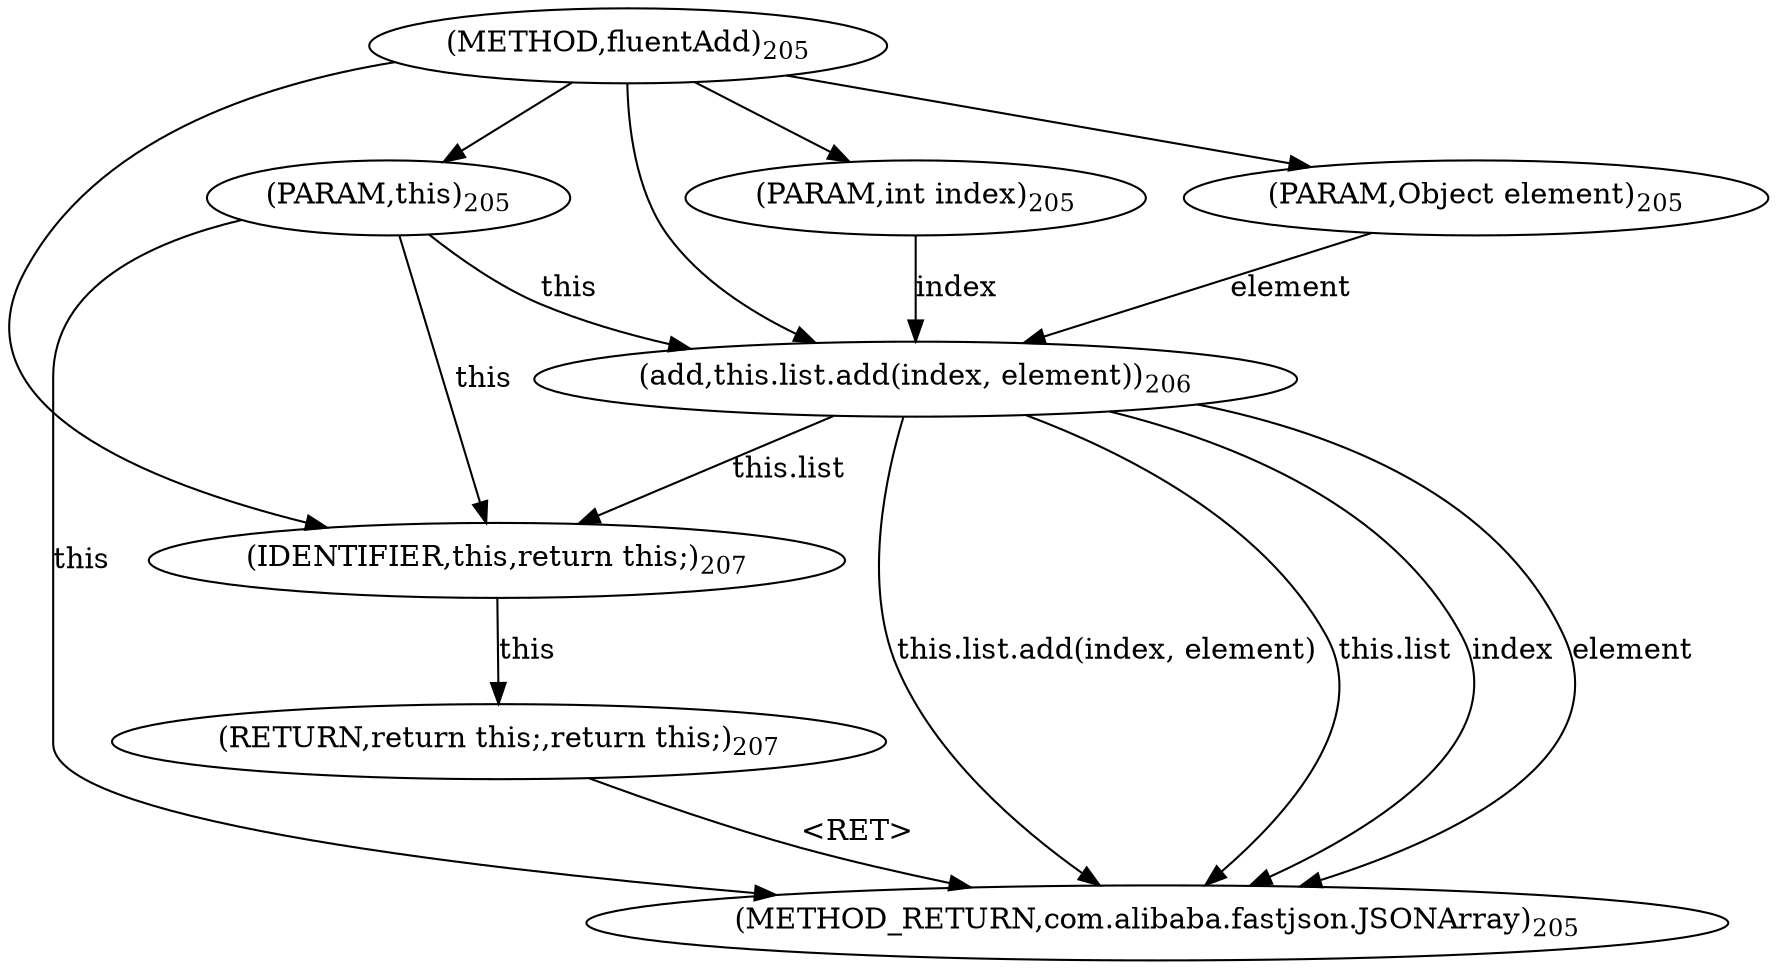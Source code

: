 digraph "fluentAdd" {  
"639" [label = <(METHOD,fluentAdd)<SUB>205</SUB>> ]
"652" [label = <(METHOD_RETURN,com.alibaba.fastjson.JSONArray)<SUB>205</SUB>> ]
"25" [label = <(PARAM,this)<SUB>205</SUB>> ]
"640" [label = <(PARAM,int index)<SUB>205</SUB>> ]
"641" [label = <(PARAM,Object element)<SUB>205</SUB>> ]
"643" [label = <(add,this.list.add(index, element))<SUB>206</SUB>> ]
"649" [label = <(RETURN,return this;,return this;)<SUB>207</SUB>> ]
"643" [label = <(add,this.list.add(index, element))<SUB>206</SUB>> ]
"643" [label = <(add,this.list.add(index, element))<SUB>206</SUB>> ]
"643" [label = <(add,this.list.add(index, element))<SUB>206</SUB>> ]
"24" [label = <(IDENTIFIER,this,return this;)<SUB>207</SUB>> ]
  "649" -> "652"  [ label = "&lt;RET&gt;"] 
  "25" -> "652"  [ label = "this"] 
  "643" -> "652"  [ label = "this.list"] 
  "643" -> "652"  [ label = "index"] 
  "643" -> "652"  [ label = "element"] 
  "643" -> "652"  [ label = "this.list.add(index, element)"] 
  "639" -> "25" 
  "639" -> "640" 
  "639" -> "641" 
  "24" -> "649"  [ label = "this"] 
  "25" -> "643"  [ label = "this"] 
  "640" -> "643"  [ label = "index"] 
  "639" -> "643" 
  "641" -> "643"  [ label = "element"] 
  "25" -> "24"  [ label = "this"] 
  "643" -> "24"  [ label = "this.list"] 
  "639" -> "24" 
}
